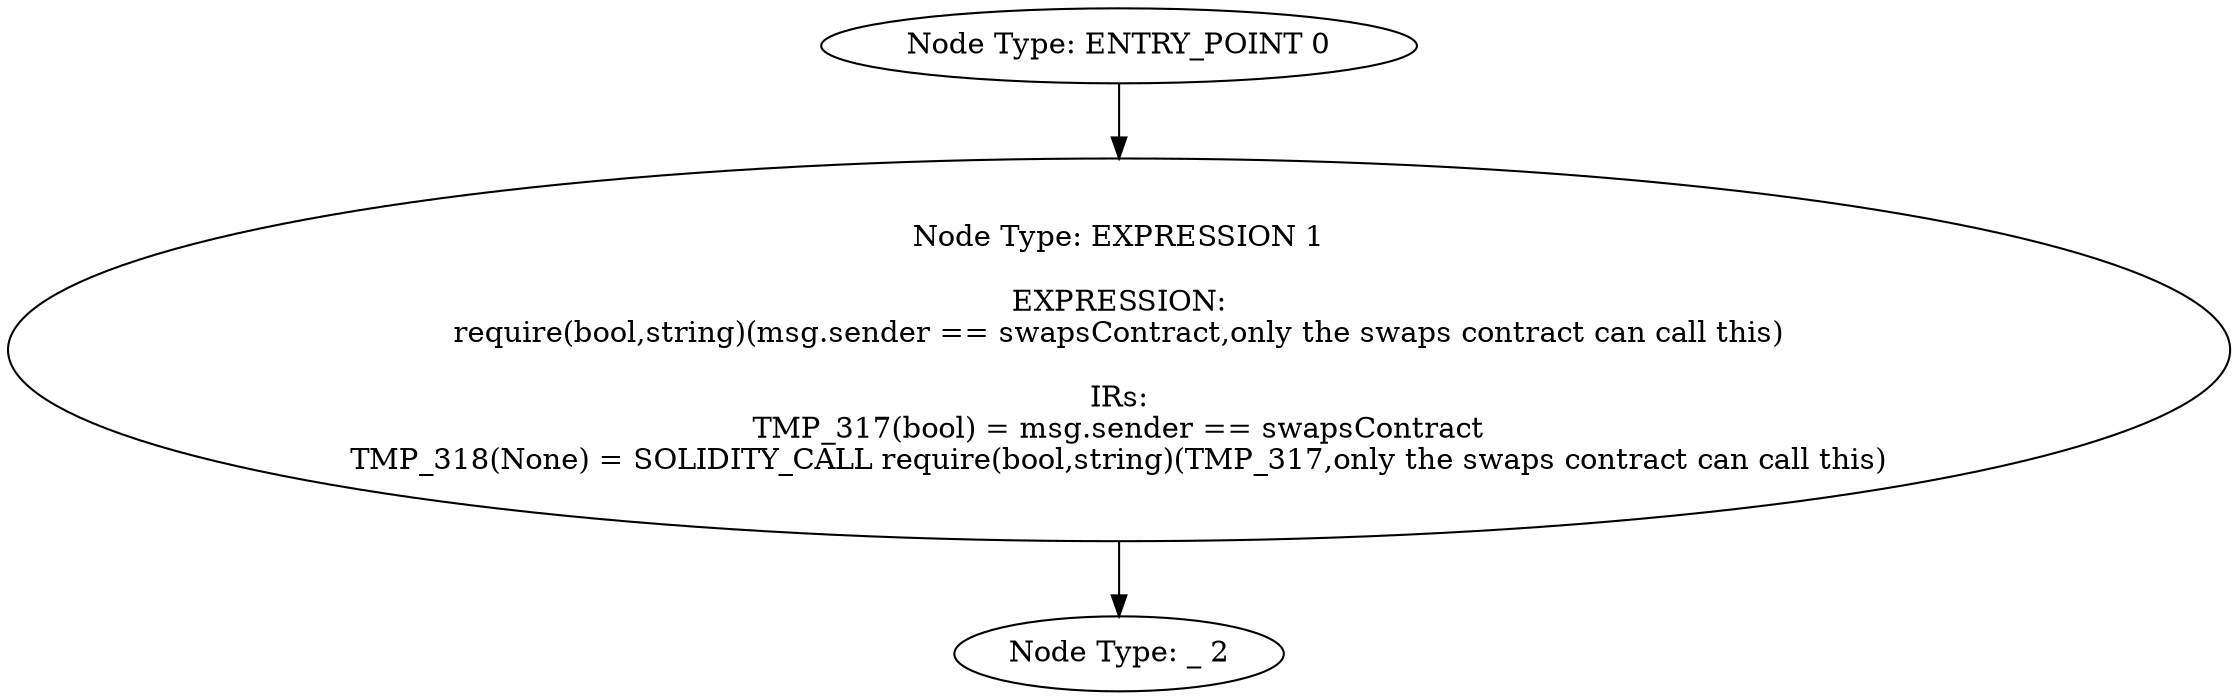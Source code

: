 digraph{
0[label="Node Type: ENTRY_POINT 0
"];
0->1;
1[label="Node Type: EXPRESSION 1

EXPRESSION:
require(bool,string)(msg.sender == swapsContract,only the swaps contract can call this)

IRs:
TMP_317(bool) = msg.sender == swapsContract
TMP_318(None) = SOLIDITY_CALL require(bool,string)(TMP_317,only the swaps contract can call this)"];
1->2;
2[label="Node Type: _ 2
"];
}
